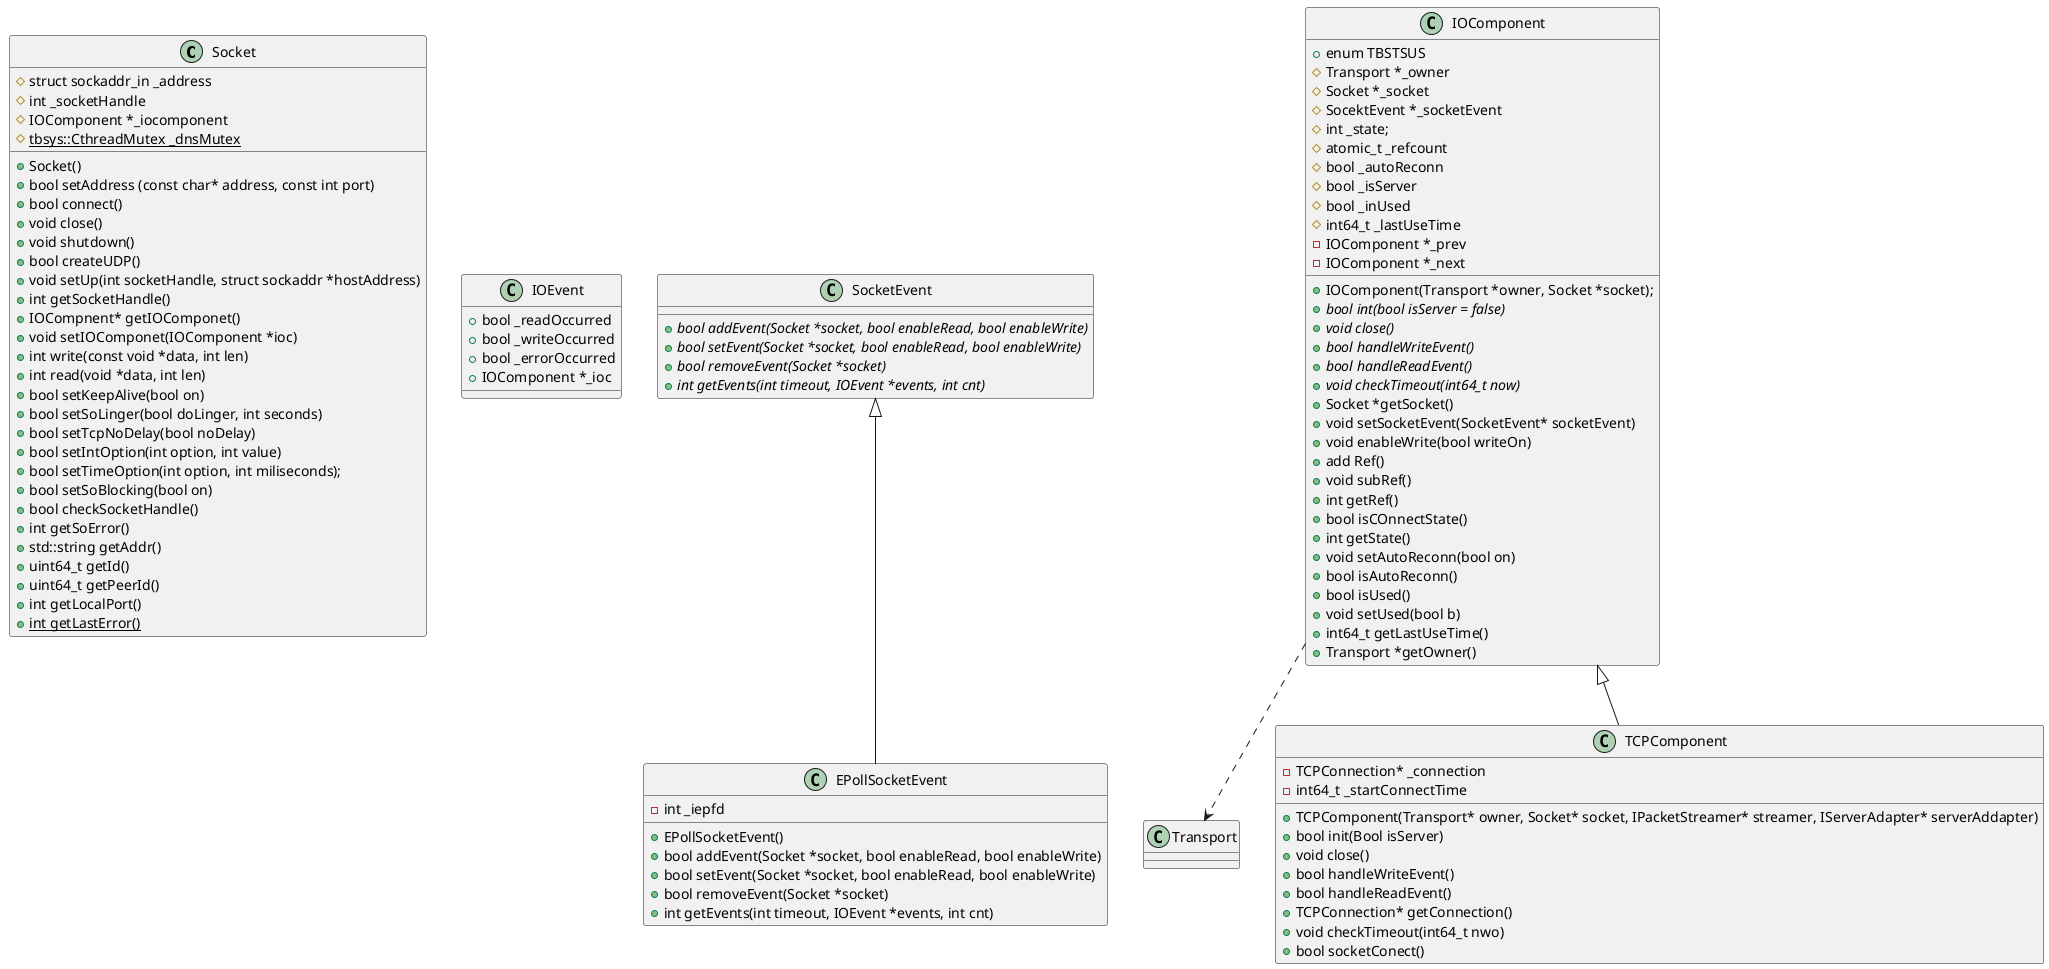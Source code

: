 @startuml
class Socket {
    + Socket()
    + bool setAddress (const char* address, const int port)
    + bool connect()
    + void close()
    + void shutdown()
    + bool createUDP()
    + void setUp(int socketHandle, struct sockaddr *hostAddress)
    + int getSocketHandle()
    + IOCompnent* getIOComponet()
    + void setIOComponet(IOComponent *ioc)
    + int write(const void *data, int len)
    + int read(void *data, int len)
    + bool setKeepAlive(bool on)
    + bool setSoLinger(bool doLinger, int seconds)
    + bool setTcpNoDelay(bool noDelay)
    + bool setIntOption(int option, int value)
    + bool setTimeOption(int option, int miliseconds);
    + bool setSoBlocking(bool on)
    + bool checkSocketHandle()
    + int getSoError()
    + std::string getAddr()
    + uint64_t getId()
    + uint64_t getPeerId()
    + int getLocalPort()
    + {static} int getLastError()
    # struct sockaddr_in _address
    # int _socketHandle
    # IOComponent *_iocomponent
    # {static} tbsys::CthreadMutex _dnsMutex
}

class IOEvent {
    + bool _readOccurred
    + bool _writeOccurred
    + bool _errorOccurred
    + IOComponent *_ioc
}

class SocketEvent {
    + {abstract}  bool addEvent(Socket *socket, bool enableRead, bool enableWrite)
    + {abstract}  bool setEvent(Socket *socket, bool enableRead, bool enableWrite)
    + {abstract}  bool removeEvent(Socket *socket)
    + {abstract}  int getEvents(int timeout, IOEvent *events, int cnt)
}

class EPollSocketEvent {
    + EPollSocketEvent()
    + bool addEvent(Socket *socket, bool enableRead, bool enableWrite)
    + bool setEvent(Socket *socket, bool enableRead, bool enableWrite)
    + bool removeEvent(Socket *socket)
    + int getEvents(int timeout, IOEvent *events, int cnt)
    - int _iepfd
}

SocketEvent <|-- EPollSocketEvent

IOComponent ..> Transport
class IOComponent {
    + enum TBSTSUS
    + IOComponent(Transport *owner, Socket *socket);
    + {abstract} bool int(bool isServer = false)
    + {abstract} void close()
    + {abstract} bool handleWriteEvent()
    + {abstract} bool handleReadEvent()
    + {abstract} void checkTimeout(int64_t now)
    + Socket *getSocket()
    + void setSocketEvent(SocketEvent* socketEvent)
    + void enableWrite(bool writeOn)
    + add Ref()
    + void subRef()
    + int getRef()
    + bool isCOnnectState()
    + int getState()
    + void setAutoReconn(bool on)
    + bool isAutoReconn()
    + bool isUsed()
    + void setUsed(bool b)
    + int64_t getLastUseTime()
    + Transport *getOwner()
    # Transport *_owner
    # Socket *_socket
    # SocektEvent *_socketEvent
    # int _state;
    # atomic_t _refcount
    # bool _autoReconn
    # bool _isServer
    # bool _inUsed
    # int64_t _lastUseTime
    - IOComponent *_prev
    - IOComponent *_next
}

IOComponent <|-- TCPComponent
class TCPComponent {
    + TCPComponent(Transport* owner, Socket* socket, IPacketStreamer* streamer, IServerAdapter* serverAddapter)
    + bool init(Bool isServer)
    + void close()
    + bool handleWriteEvent()
    + bool handleReadEvent()
    + TCPConnection* getConnection()
    + void checkTimeout(int64_t nwo)
    + bool socketConect()
    - TCPConnection* _connection
    - int64_t _startConnectTime
}
@enduml
